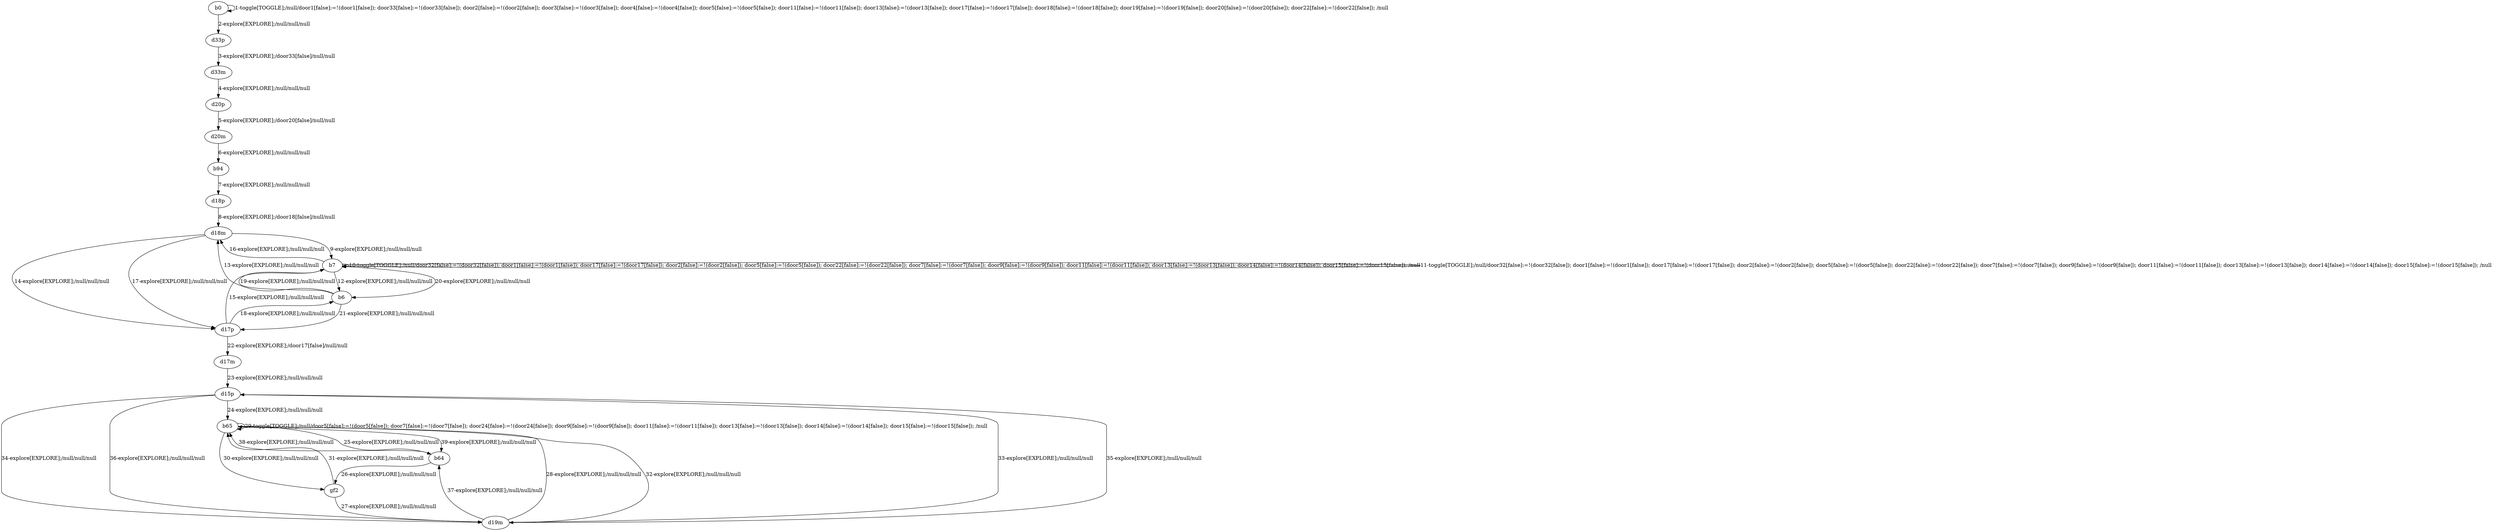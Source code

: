 # Total number of goals covered by this test: 6
# gf2 --> d19m
# b6 --> d17p
# d19m --> d15p
# d19m --> b65
# b6 --> b7
# d15p --> d19m

digraph g {
"b0" -> "b0" [label = "1-toggle[TOGGLE];/null/door1[false]:=!(door1[false]); door33[false]:=!(door33[false]); door2[false]:=!(door2[false]); door3[false]:=!(door3[false]); door4[false]:=!(door4[false]); door5[false]:=!(door5[false]); door11[false]:=!(door11[false]); door13[false]:=!(door13[false]); door17[false]:=!(door17[false]); door18[false]:=!(door18[false]); door19[false]:=!(door19[false]); door20[false]:=!(door20[false]); door22[false]:=!(door22[false]); /null"];
"b0" -> "d33p" [label = "2-explore[EXPLORE];/null/null/null"];
"d33p" -> "d33m" [label = "3-explore[EXPLORE];/door33[false]/null/null"];
"d33m" -> "d20p" [label = "4-explore[EXPLORE];/null/null/null"];
"d20p" -> "d20m" [label = "5-explore[EXPLORE];/door20[false]/null/null"];
"d20m" -> "b94" [label = "6-explore[EXPLORE];/null/null/null"];
"b94" -> "d18p" [label = "7-explore[EXPLORE];/null/null/null"];
"d18p" -> "d18m" [label = "8-explore[EXPLORE];/door18[false]/null/null"];
"d18m" -> "b7" [label = "9-explore[EXPLORE];/null/null/null"];
"b7" -> "b7" [label = "10-toggle[TOGGLE];/null/door32[false]:=!(door32[false]); door1[false]:=!(door1[false]); door17[false]:=!(door17[false]); door2[false]:=!(door2[false]); door5[false]:=!(door5[false]); door22[false]:=!(door22[false]); door7[false]:=!(door7[false]); door9[false]:=!(door9[false]); door11[false]:=!(door11[false]); door13[false]:=!(door13[false]); door14[false]:=!(door14[false]); door15[false]:=!(door15[false]); /null"];
"b7" -> "b7" [label = "11-toggle[TOGGLE];/null/door32[false]:=!(door32[false]); door1[false]:=!(door1[false]); door17[false]:=!(door17[false]); door2[false]:=!(door2[false]); door5[false]:=!(door5[false]); door22[false]:=!(door22[false]); door7[false]:=!(door7[false]); door9[false]:=!(door9[false]); door11[false]:=!(door11[false]); door13[false]:=!(door13[false]); door14[false]:=!(door14[false]); door15[false]:=!(door15[false]); /null"];
"b7" -> "b6" [label = "12-explore[EXPLORE];/null/null/null"];
"b6" -> "d18m" [label = "13-explore[EXPLORE];/null/null/null"];
"d18m" -> "d17p" [label = "14-explore[EXPLORE];/null/null/null"];
"d17p" -> "b7" [label = "15-explore[EXPLORE];/null/null/null"];
"b7" -> "d18m" [label = "16-explore[EXPLORE];/null/null/null"];
"d18m" -> "d17p" [label = "17-explore[EXPLORE];/null/null/null"];
"d17p" -> "b6" [label = "18-explore[EXPLORE];/null/null/null"];
"b6" -> "b7" [label = "19-explore[EXPLORE];/null/null/null"];
"b7" -> "b6" [label = "20-explore[EXPLORE];/null/null/null"];
"b6" -> "d17p" [label = "21-explore[EXPLORE];/null/null/null"];
"d17p" -> "d17m" [label = "22-explore[EXPLORE];/door17[false]/null/null"];
"d17m" -> "d15p" [label = "23-explore[EXPLORE];/null/null/null"];
"d15p" -> "b65" [label = "24-explore[EXPLORE];/null/null/null"];
"b65" -> "b64" [label = "25-explore[EXPLORE];/null/null/null"];
"b64" -> "gf2" [label = "26-explore[EXPLORE];/null/null/null"];
"gf2" -> "d19m" [label = "27-explore[EXPLORE];/null/null/null"];
"d19m" -> "b65" [label = "28-explore[EXPLORE];/null/null/null"];
"b65" -> "b65" [label = "29-toggle[TOGGLE];/null/door5[false]:=!(door5[false]); door7[false]:=!(door7[false]); door24[false]:=!(door24[false]); door9[false]:=!(door9[false]); door11[false]:=!(door11[false]); door13[false]:=!(door13[false]); door14[false]:=!(door14[false]); door15[false]:=!(door15[false]); /null"];
"b65" -> "gf2" [label = "30-explore[EXPLORE];/null/null/null"];
"gf2" -> "b65" [label = "31-explore[EXPLORE];/null/null/null"];
"b65" -> "d19m" [label = "32-explore[EXPLORE];/null/null/null"];
"d19m" -> "d15p" [label = "33-explore[EXPLORE];/null/null/null"];
"d15p" -> "d19m" [label = "34-explore[EXPLORE];/null/null/null"];
"d19m" -> "d15p" [label = "35-explore[EXPLORE];/null/null/null"];
"d15p" -> "d19m" [label = "36-explore[EXPLORE];/null/null/null"];
"d19m" -> "b64" [label = "37-explore[EXPLORE];/null/null/null"];
"b64" -> "b65" [label = "38-explore[EXPLORE];/null/null/null"];
"b65" -> "b64" [label = "39-explore[EXPLORE];/null/null/null"];
}